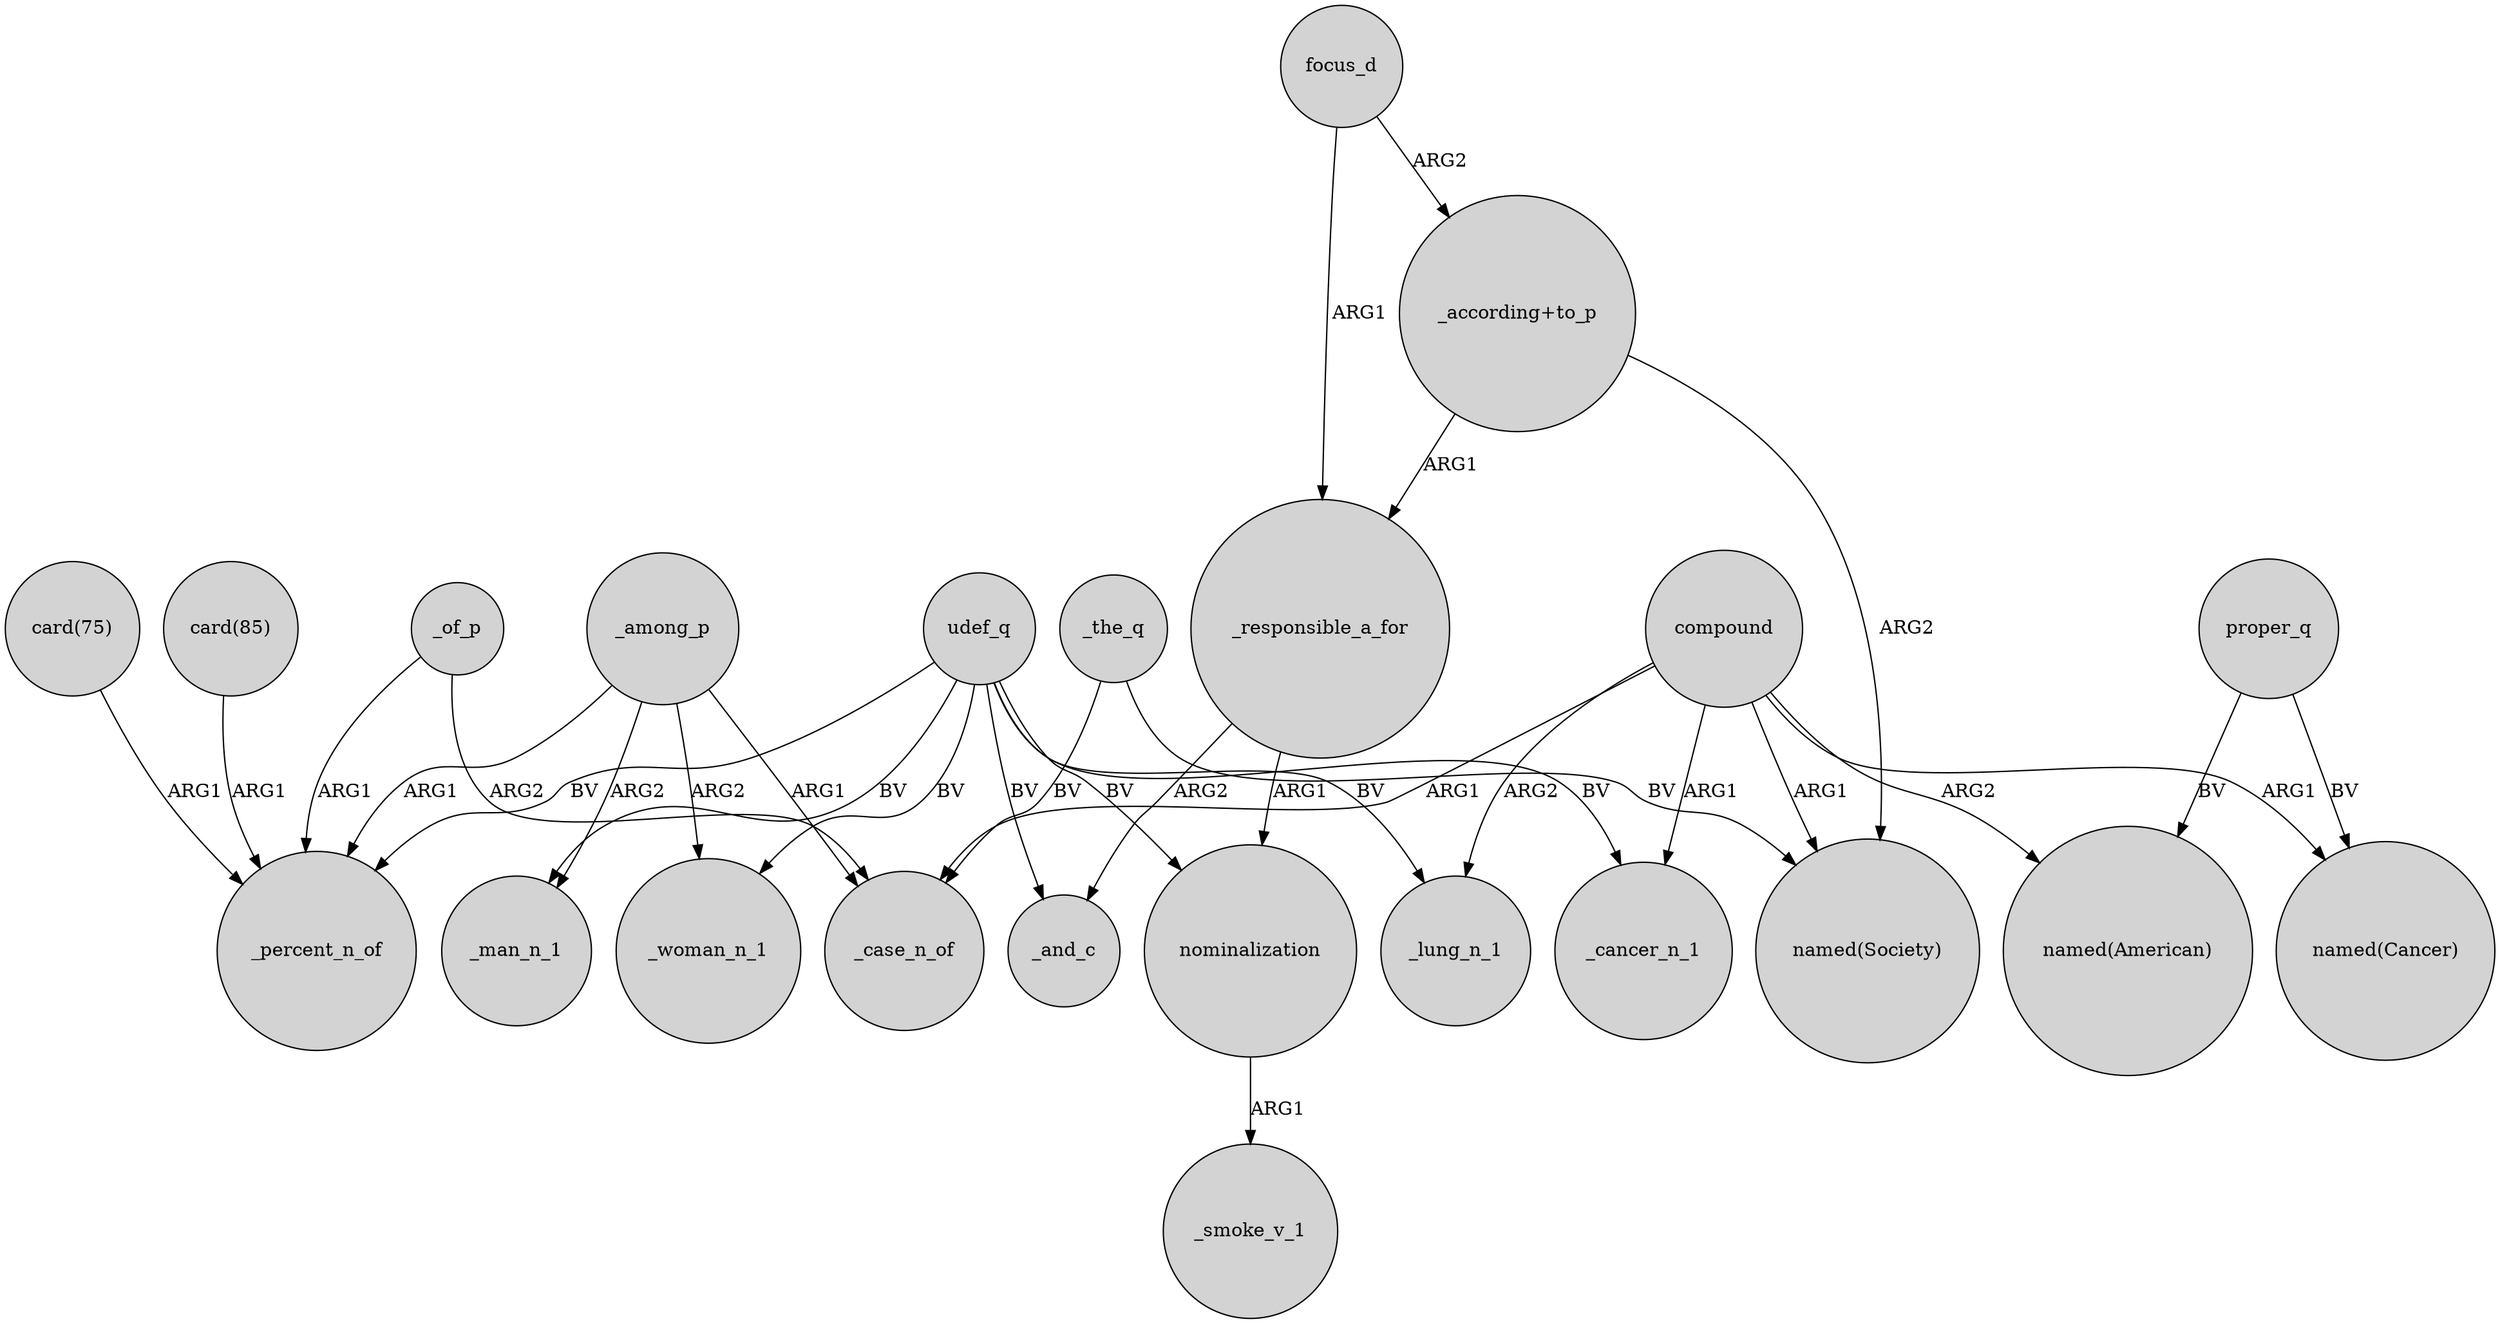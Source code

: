 digraph {
	node [shape=circle style=filled]
	"card(85)" -> _percent_n_of [label=ARG1]
	_the_q -> "named(Society)" [label=BV]
	nominalization -> _smoke_v_1 [label=ARG1]
	focus_d -> _responsible_a_for [label=ARG1]
	_among_p -> _percent_n_of [label=ARG1]
	focus_d -> "_according+to_p" [label=ARG2]
	udef_q -> _lung_n_1 [label=BV]
	udef_q -> nominalization [label=BV]
	_among_p -> _woman_n_1 [label=ARG2]
	compound -> "named(Cancer)" [label=ARG1]
	udef_q -> _and_c [label=BV]
	compound -> _case_n_of [label=ARG1]
	_of_p -> _percent_n_of [label=ARG1]
	_responsible_a_for -> _and_c [label=ARG2]
	_responsible_a_for -> nominalization [label=ARG1]
	_among_p -> _case_n_of [label=ARG1]
	"_according+to_p" -> _responsible_a_for [label=ARG1]
	udef_q -> _percent_n_of [label=BV]
	udef_q -> _woman_n_1 [label=BV]
	"card(75)" -> _percent_n_of [label=ARG1]
	compound -> "named(Society)" [label=ARG1]
	proper_q -> "named(Cancer)" [label=BV]
	udef_q -> _man_n_1 [label=BV]
	compound -> "named(American)" [label=ARG2]
	compound -> _cancer_n_1 [label=ARG1]
	compound -> _lung_n_1 [label=ARG2]
	proper_q -> "named(American)" [label=BV]
	_of_p -> _case_n_of [label=ARG2]
	_the_q -> _case_n_of [label=BV]
	_among_p -> _man_n_1 [label=ARG2]
	udef_q -> _cancer_n_1 [label=BV]
	"_according+to_p" -> "named(Society)" [label=ARG2]
}
